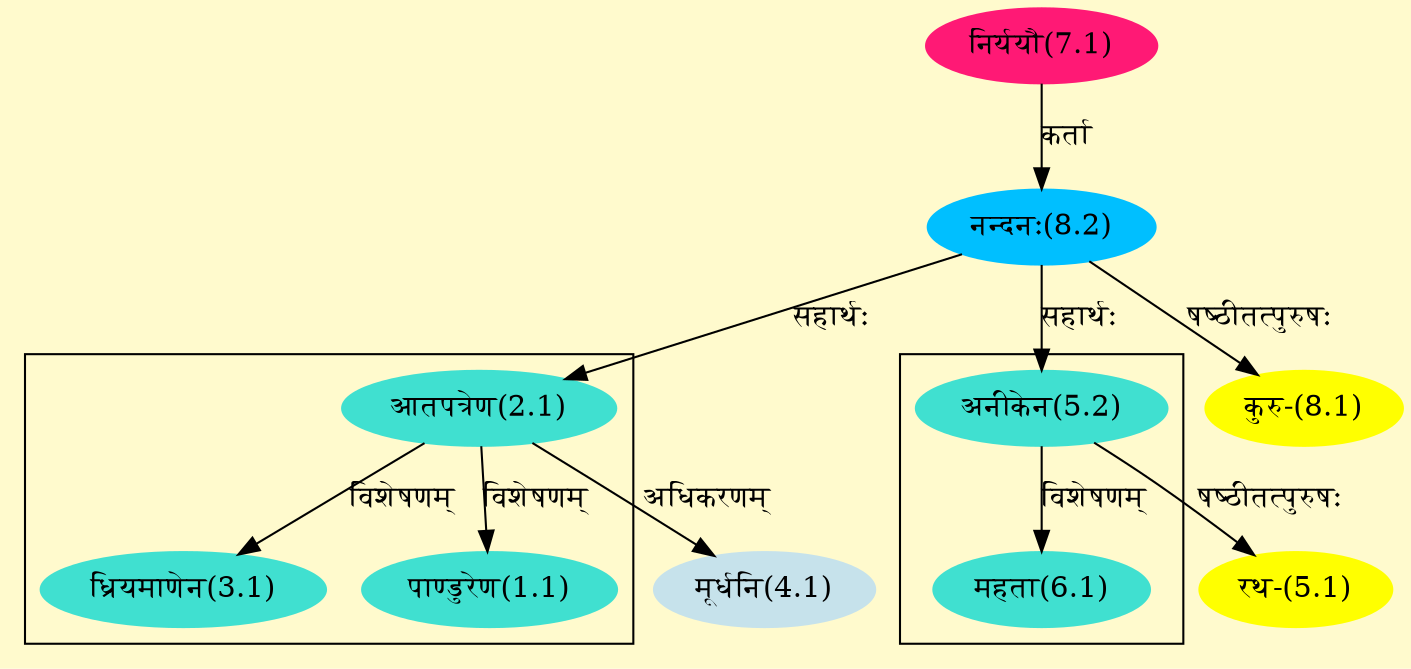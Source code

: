 digraph G{
rankdir=BT;
 compound=true;
 bgcolor="lemonchiffon1";

subgraph cluster_1{
Node1_1 [style=filled, color="#40E0D0" label = "पाण्डुरेण(1.1)"]
Node2_1 [style=filled, color="#40E0D0" label = "आतपत्रेण(2.1)"]
Node3_1 [style=filled, color="#40E0D0" label = "ध्रियमाणेन(3.1)"]

}

subgraph cluster_2{
Node6_1 [style=filled, color="#40E0D0" label = "महता(6.1)"]
Node5_2 [style=filled, color="#40E0D0" label = "अनीकेन(5.2)"]

}
Node2_1 [style=filled, color="#40E0D0" label = "आतपत्रेण(2.1)"]
Node8_2 [style=filled, color="#00BFFF" label = "नन्दनः(8.2)"]
Node4_1 [style=filled, color="#C6E2EB" label = "मूर्धनि(4.1)"]
Node5_1 [style=filled, color="#FFFF00" label = "रथ-(5.1)"]
Node5_2 [style=filled, color="#40E0D0" label = "अनीकेन(5.2)"]
Node7_1 [style=filled, color="#FF1975" label = "निर्ययौ(7.1)"]
Node8_1 [style=filled, color="#FFFF00" label = "कुरु-(8.1)"]
/* Start of Relations section */

Node1_1 -> Node2_1 [  label="विशेषणम्"  dir="back" ]
Node2_1 -> Node8_2 [  label="सहार्थः"  dir="back" ]
Node3_1 -> Node2_1 [  label="विशेषणम्"  dir="back" ]
Node4_1 -> Node2_1 [  label="अधिकरणम्"  dir="back" ]
Node5_1 -> Node5_2 [  label="षष्ठीतत्पुरुषः"  dir="back" ]
Node5_2 -> Node8_2 [  label="सहार्थः"  dir="back" ]
Node6_1 -> Node5_2 [  label="विशेषणम्"  dir="back" ]
Node8_1 -> Node8_2 [  label="षष्ठीतत्पुरुषः"  dir="back" ]
Node8_2 -> Node7_1 [  label="कर्ता"  dir="back" ]
}
